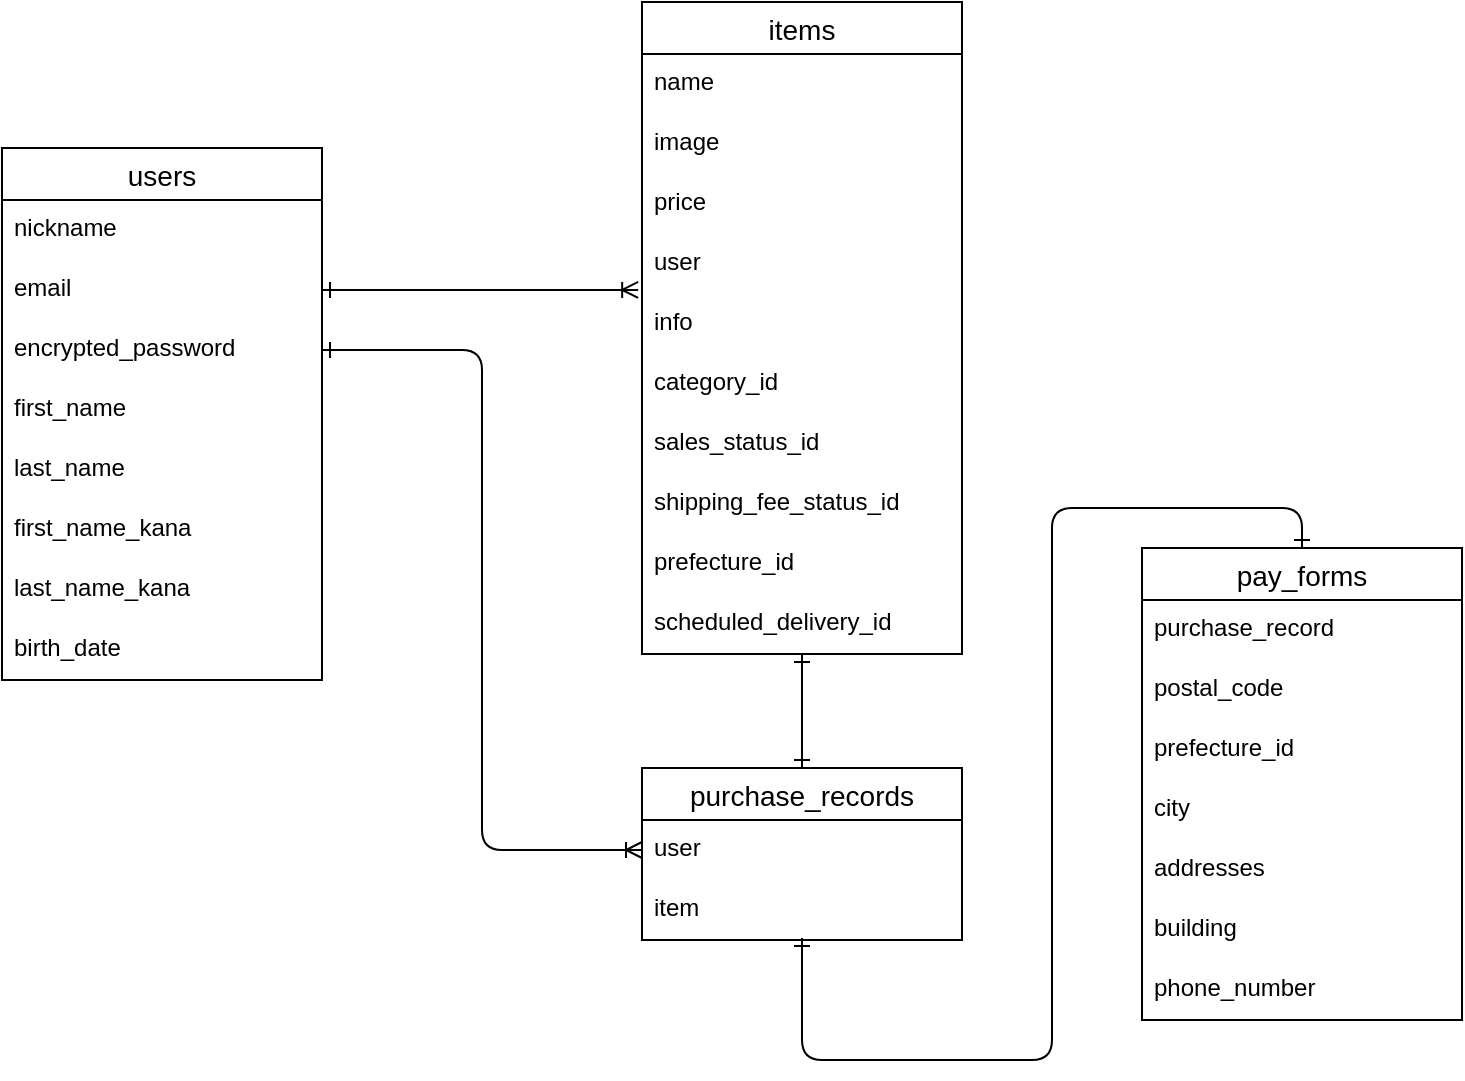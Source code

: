 <mxfile>
    <diagram id="AMfV0YQS0VEAgDKl6r6-" name="ページ1">
        <mxGraphModel dx="833" dy="580" grid="1" gridSize="10" guides="1" tooltips="1" connect="1" arrows="1" fold="1" page="1" pageScale="1" pageWidth="827" pageHeight="1169" math="0" shadow="0">
            <root>
                <mxCell id="0"/>
                <mxCell id="1" parent="0"/>
                <mxCell id="3" value="users" style="swimlane;fontStyle=0;childLayout=stackLayout;horizontal=1;startSize=26;horizontalStack=0;resizeParent=1;resizeParentMax=0;resizeLast=0;collapsible=1;marginBottom=0;align=center;fontSize=14;rounded=0;sketch=0;" parent="1" vertex="1">
                    <mxGeometry x="40" y="80" width="160" height="266" as="geometry">
                        <mxRectangle x="40" y="80" width="70" height="26" as="alternateBounds"/>
                    </mxGeometry>
                </mxCell>
                <mxCell id="4" value="nickname" style="text;strokeColor=none;fillColor=none;spacingLeft=4;spacingRight=4;overflow=hidden;rotatable=0;points=[[0,0.5],[1,0.5]];portConstraint=eastwest;fontSize=12;" parent="3" vertex="1">
                    <mxGeometry y="26" width="160" height="30" as="geometry"/>
                </mxCell>
                <mxCell id="5" value="email" style="text;strokeColor=none;fillColor=none;spacingLeft=4;spacingRight=4;overflow=hidden;rotatable=0;points=[[0,0.5],[1,0.5]];portConstraint=eastwest;fontSize=12;" parent="3" vertex="1">
                    <mxGeometry y="56" width="160" height="30" as="geometry"/>
                </mxCell>
                <mxCell id="6" value="encrypted_password" style="text;strokeColor=none;fillColor=none;spacingLeft=4;spacingRight=4;overflow=hidden;rotatable=0;points=[[0,0.5],[1,0.5]];portConstraint=eastwest;fontSize=12;" parent="3" vertex="1">
                    <mxGeometry y="86" width="160" height="30" as="geometry"/>
                </mxCell>
                <mxCell id="30" value="first_name  " style="text;strokeColor=none;fillColor=none;spacingLeft=4;spacingRight=4;overflow=hidden;rotatable=0;points=[[0,0.5],[1,0.5]];portConstraint=eastwest;fontSize=12;" vertex="1" parent="3">
                    <mxGeometry y="116" width="160" height="30" as="geometry"/>
                </mxCell>
                <mxCell id="31" value="last_name  " style="text;strokeColor=none;fillColor=none;spacingLeft=4;spacingRight=4;overflow=hidden;rotatable=0;points=[[0,0.5],[1,0.5]];portConstraint=eastwest;fontSize=12;" vertex="1" parent="3">
                    <mxGeometry y="146" width="160" height="30" as="geometry"/>
                </mxCell>
                <mxCell id="32" value="first_name_kana" style="text;strokeColor=none;fillColor=none;spacingLeft=4;spacingRight=4;overflow=hidden;rotatable=0;points=[[0,0.5],[1,0.5]];portConstraint=eastwest;fontSize=12;" vertex="1" parent="3">
                    <mxGeometry y="176" width="160" height="30" as="geometry"/>
                </mxCell>
                <mxCell id="33" value="last_name_kana" style="text;strokeColor=none;fillColor=none;spacingLeft=4;spacingRight=4;overflow=hidden;rotatable=0;points=[[0,0.5],[1,0.5]];portConstraint=eastwest;fontSize=12;" vertex="1" parent="3">
                    <mxGeometry y="206" width="160" height="30" as="geometry"/>
                </mxCell>
                <mxCell id="45" value="birth_date" style="text;strokeColor=none;fillColor=none;spacingLeft=4;spacingRight=4;overflow=hidden;rotatable=0;points=[[0,0.5],[1,0.5]];portConstraint=eastwest;fontSize=12;" vertex="1" parent="3">
                    <mxGeometry y="236" width="160" height="30" as="geometry"/>
                </mxCell>
                <mxCell id="44" style="edgeStyle=orthogonalEdgeStyle;rounded=0;orthogonalLoop=1;jettySize=auto;html=1;entryX=0.5;entryY=0;entryDx=0;entryDy=0;startArrow=ERone;startFill=0;endArrow=ERone;endFill=0;" edge="1" parent="1" source="7" target="16">
                    <mxGeometry relative="1" as="geometry"/>
                </mxCell>
                <mxCell id="7" value="items" style="swimlane;fontStyle=0;childLayout=stackLayout;horizontal=1;startSize=26;horizontalStack=0;resizeParent=1;resizeParentMax=0;resizeLast=0;collapsible=1;marginBottom=0;align=center;fontSize=14;rounded=0;sketch=0;" parent="1" vertex="1">
                    <mxGeometry x="360" y="7" width="160" height="326" as="geometry"/>
                </mxCell>
                <mxCell id="8" value="name" style="text;strokeColor=none;fillColor=none;spacingLeft=4;spacingRight=4;overflow=hidden;rotatable=0;points=[[0,0.5],[1,0.5]];portConstraint=eastwest;fontSize=12;" parent="7" vertex="1">
                    <mxGeometry y="26" width="160" height="30" as="geometry"/>
                </mxCell>
                <mxCell id="9" value="image" style="text;strokeColor=none;fillColor=none;spacingLeft=4;spacingRight=4;overflow=hidden;rotatable=0;points=[[0,0.5],[1,0.5]];portConstraint=eastwest;fontSize=12;" parent="7" vertex="1">
                    <mxGeometry y="56" width="160" height="30" as="geometry"/>
                </mxCell>
                <mxCell id="10" value="price" style="text;strokeColor=none;fillColor=none;spacingLeft=4;spacingRight=4;overflow=hidden;rotatable=0;points=[[0,0.5],[1,0.5]];portConstraint=eastwest;fontSize=12;" parent="7" vertex="1">
                    <mxGeometry y="86" width="160" height="30" as="geometry"/>
                </mxCell>
                <mxCell id="34" value="user" style="text;strokeColor=none;fillColor=none;spacingLeft=4;spacingRight=4;overflow=hidden;rotatable=0;points=[[0,0.5],[1,0.5]];portConstraint=eastwest;fontSize=12;" vertex="1" parent="7">
                    <mxGeometry y="116" width="160" height="30" as="geometry"/>
                </mxCell>
                <mxCell id="37" value="info" style="text;strokeColor=none;fillColor=none;spacingLeft=4;spacingRight=4;overflow=hidden;rotatable=0;points=[[0,0.5],[1,0.5]];portConstraint=eastwest;fontSize=12;" vertex="1" parent="7">
                    <mxGeometry y="146" width="160" height="30" as="geometry"/>
                </mxCell>
                <mxCell id="38" value="category_id" style="text;strokeColor=none;fillColor=none;spacingLeft=4;spacingRight=4;overflow=hidden;rotatable=0;points=[[0,0.5],[1,0.5]];portConstraint=eastwest;fontSize=12;" vertex="1" parent="7">
                    <mxGeometry y="176" width="160" height="30" as="geometry"/>
                </mxCell>
                <mxCell id="39" value="sales_status_id" style="text;strokeColor=none;fillColor=none;spacingLeft=4;spacingRight=4;overflow=hidden;rotatable=0;points=[[0,0.5],[1,0.5]];portConstraint=eastwest;fontSize=12;" vertex="1" parent="7">
                    <mxGeometry y="206" width="160" height="30" as="geometry"/>
                </mxCell>
                <mxCell id="40" value="shipping_fee_status_id" style="text;strokeColor=none;fillColor=none;spacingLeft=4;spacingRight=4;overflow=hidden;rotatable=0;points=[[0,0.5],[1,0.5]];portConstraint=eastwest;fontSize=12;" vertex="1" parent="7">
                    <mxGeometry y="236" width="160" height="30" as="geometry"/>
                </mxCell>
                <mxCell id="41" value="prefecture_id" style="text;strokeColor=none;fillColor=none;spacingLeft=4;spacingRight=4;overflow=hidden;rotatable=0;points=[[0,0.5],[1,0.5]];portConstraint=eastwest;fontSize=12;" vertex="1" parent="7">
                    <mxGeometry y="266" width="160" height="30" as="geometry"/>
                </mxCell>
                <mxCell id="42" value="scheduled_delivery_id" style="text;strokeColor=none;fillColor=none;spacingLeft=4;spacingRight=4;overflow=hidden;rotatable=0;points=[[0,0.5],[1,0.5]];portConstraint=eastwest;fontSize=12;" vertex="1" parent="7">
                    <mxGeometry y="296" width="160" height="30" as="geometry"/>
                </mxCell>
                <mxCell id="11" style="edgeStyle=orthogonalEdgeStyle;curved=0;rounded=1;sketch=0;orthogonalLoop=1;jettySize=auto;html=1;endArrow=ERoneToMany;endFill=0;strokeWidth=1;startArrow=ERone;startFill=0;entryX=-0.012;entryY=0.933;entryDx=0;entryDy=0;entryPerimeter=0;" parent="1" source="5" target="34" edge="1">
                    <mxGeometry relative="1" as="geometry">
                        <mxPoint x="204" y="148" as="sourcePoint"/>
                        <mxPoint x="330" y="170" as="targetPoint"/>
                    </mxGeometry>
                </mxCell>
                <mxCell id="16" value="purchase_records" style="swimlane;fontStyle=0;childLayout=stackLayout;horizontal=1;startSize=26;horizontalStack=0;resizeParent=1;resizeParentMax=0;resizeLast=0;collapsible=1;marginBottom=0;align=center;fontSize=14;rounded=0;sketch=0;" parent="1" vertex="1">
                    <mxGeometry x="360" y="390" width="160" height="86" as="geometry"/>
                </mxCell>
                <mxCell id="17" value="user" style="text;strokeColor=none;fillColor=none;spacingLeft=4;spacingRight=4;overflow=hidden;rotatable=0;points=[[0,0.5],[1,0.5]];portConstraint=eastwest;fontSize=12;" parent="16" vertex="1">
                    <mxGeometry y="26" width="160" height="30" as="geometry"/>
                </mxCell>
                <mxCell id="18" value="item" style="text;strokeColor=none;fillColor=none;spacingLeft=4;spacingRight=4;overflow=hidden;rotatable=0;points=[[0,0.5],[1,0.5]];portConstraint=eastwest;fontSize=12;" parent="16" vertex="1">
                    <mxGeometry y="56" width="160" height="30" as="geometry"/>
                </mxCell>
                <mxCell id="24" style="edgeStyle=orthogonalEdgeStyle;curved=0;rounded=1;sketch=0;orthogonalLoop=1;jettySize=auto;html=1;exitX=1;exitY=0.5;exitDx=0;exitDy=0;entryX=0;entryY=0.5;entryDx=0;entryDy=0;startArrow=ERone;startFill=0;endArrow=ERoneToMany;endFill=0;strokeWidth=1;" parent="1" source="6" target="17" edge="1">
                    <mxGeometry relative="1" as="geometry"/>
                </mxCell>
                <mxCell id="29" style="edgeStyle=orthogonalEdgeStyle;curved=0;rounded=1;sketch=0;orthogonalLoop=1;jettySize=auto;html=1;exitX=0.5;exitY=0;exitDx=0;exitDy=0;entryX=0.5;entryY=0.967;entryDx=0;entryDy=0;entryPerimeter=0;startArrow=ERone;startFill=0;endArrow=ERone;endFill=0;strokeWidth=1;" parent="1" source="25" target="18" edge="1">
                    <mxGeometry relative="1" as="geometry"/>
                </mxCell>
                <mxCell id="25" value="pay_forms" style="swimlane;fontStyle=0;childLayout=stackLayout;horizontal=1;startSize=26;horizontalStack=0;resizeParent=1;resizeParentMax=0;resizeLast=0;collapsible=1;marginBottom=0;align=center;fontSize=14;rounded=0;sketch=0;" parent="1" vertex="1">
                    <mxGeometry x="610" y="280" width="160" height="236" as="geometry"/>
                </mxCell>
                <mxCell id="26" value="purchase_record" style="text;strokeColor=none;fillColor=none;spacingLeft=4;spacingRight=4;overflow=hidden;rotatable=0;points=[[0,0.5],[1,0.5]];portConstraint=eastwest;fontSize=12;" parent="25" vertex="1">
                    <mxGeometry y="26" width="160" height="30" as="geometry"/>
                </mxCell>
                <mxCell id="27" value="postal_code" style="text;strokeColor=none;fillColor=none;spacingLeft=4;spacingRight=4;overflow=hidden;rotatable=0;points=[[0,0.5],[1,0.5]];portConstraint=eastwest;fontSize=12;" parent="25" vertex="1">
                    <mxGeometry y="56" width="160" height="30" as="geometry"/>
                </mxCell>
                <mxCell id="46" value="prefecture_id" style="text;strokeColor=none;fillColor=none;spacingLeft=4;spacingRight=4;overflow=hidden;rotatable=0;points=[[0,0.5],[1,0.5]];portConstraint=eastwest;fontSize=12;" vertex="1" parent="25">
                    <mxGeometry y="86" width="160" height="30" as="geometry"/>
                </mxCell>
                <mxCell id="47" value="city" style="text;strokeColor=none;fillColor=none;spacingLeft=4;spacingRight=4;overflow=hidden;rotatable=0;points=[[0,0.5],[1,0.5]];portConstraint=eastwest;fontSize=12;" vertex="1" parent="25">
                    <mxGeometry y="116" width="160" height="30" as="geometry"/>
                </mxCell>
                <mxCell id="48" value="addresses" style="text;strokeColor=none;fillColor=none;spacingLeft=4;spacingRight=4;overflow=hidden;rotatable=0;points=[[0,0.5],[1,0.5]];portConstraint=eastwest;fontSize=12;" vertex="1" parent="25">
                    <mxGeometry y="146" width="160" height="30" as="geometry"/>
                </mxCell>
                <mxCell id="49" value="building" style="text;strokeColor=none;fillColor=none;spacingLeft=4;spacingRight=4;overflow=hidden;rotatable=0;points=[[0,0.5],[1,0.5]];portConstraint=eastwest;fontSize=12;" vertex="1" parent="25">
                    <mxGeometry y="176" width="160" height="30" as="geometry"/>
                </mxCell>
                <mxCell id="50" value="phone_number" style="text;strokeColor=none;fillColor=none;spacingLeft=4;spacingRight=4;overflow=hidden;rotatable=0;points=[[0,0.5],[1,0.5]];portConstraint=eastwest;fontSize=12;" vertex="1" parent="25">
                    <mxGeometry y="206" width="160" height="30" as="geometry"/>
                </mxCell>
            </root>
        </mxGraphModel>
    </diagram>
</mxfile>